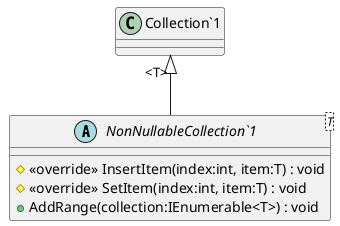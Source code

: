 @startuml
abstract class "NonNullableCollection`1"<T> {
    # <<override>> InsertItem(index:int, item:T) : void
    # <<override>> SetItem(index:int, item:T) : void
    + AddRange(collection:IEnumerable<T>) : void
}
"Collection`1" "<T>" <|-- "NonNullableCollection`1"
@enduml
